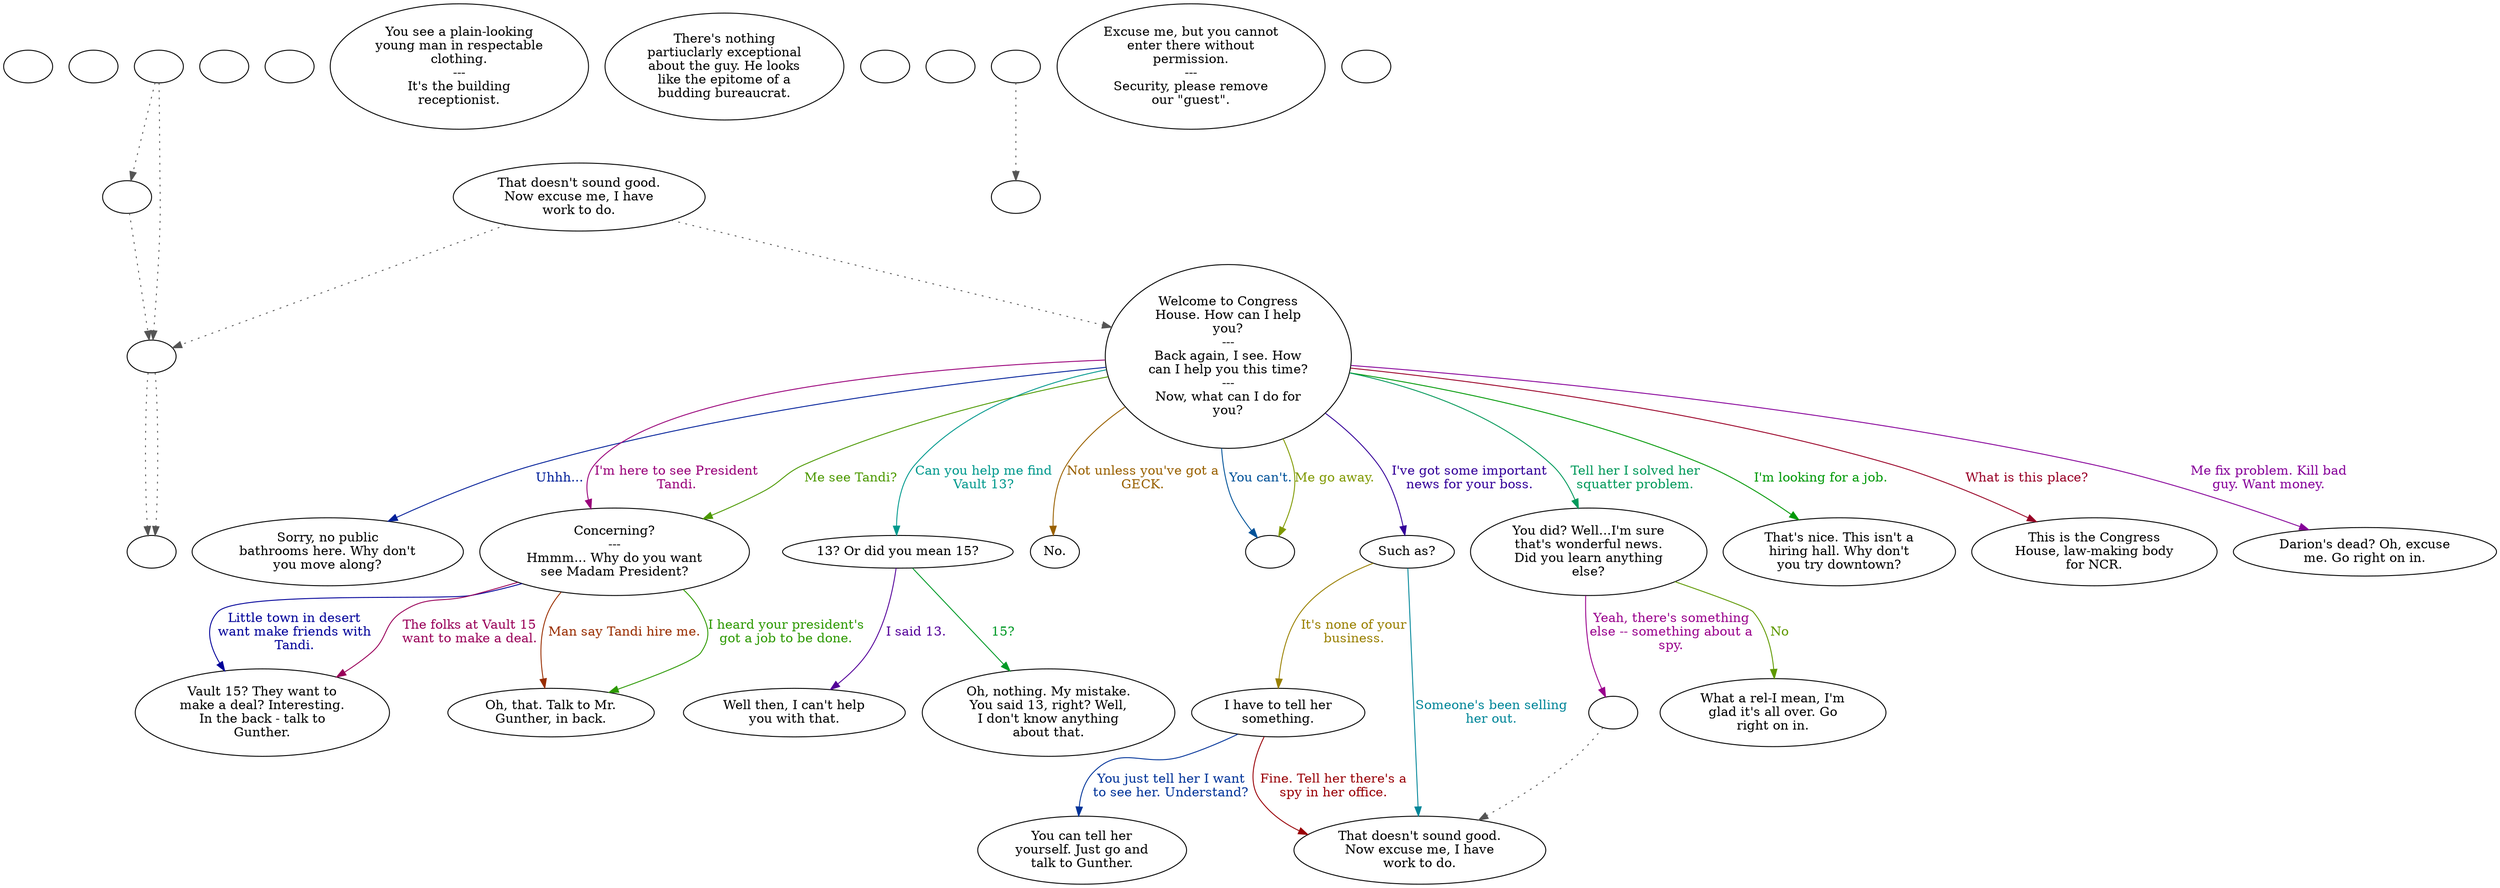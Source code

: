 digraph scfergus {
  "checkPartyMembersNearDoor" [style=filled       fillcolor="#FFFFFF"       color="#000000"]
  "checkPartyMembersNearDoor" [label=""]
  "start" [style=filled       fillcolor="#FFFFFF"       color="#000000"]
  "start" [label=""]
  "critter_p_proc" [style=filled       fillcolor="#FFFFFF"       color="#000000"]
  "critter_p_proc" -> "leaveMap" [style=dotted color="#555555"]
  "critter_p_proc" -> "anim_end_call" [style=dotted color="#555555"]
  "critter_p_proc" [label=""]
  "pickup_p_proc" [style=filled       fillcolor="#FFFFFF"       color="#000000"]
  "pickup_p_proc" [label=""]
  "talk_p_proc" [style=filled       fillcolor="#FFFFFF"       color="#000000"]
  "talk_p_proc" -> "Node001" [style=dotted color="#555555"]
  "talk_p_proc" -> "leaveMap" [style=dotted color="#555555"]
  "talk_p_proc" [label="That doesn't sound good.\nNow excuse me, I have\nwork to do."]
  "destroy_p_proc" [style=filled       fillcolor="#FFFFFF"       color="#000000"]
  "destroy_p_proc" [label=""]
  "look_at_p_proc" [style=filled       fillcolor="#FFFFFF"       color="#000000"]
  "look_at_p_proc" [label="You see a plain-looking\nyoung man in respectable\nclothing.\n---\nIt's the building\nreceptionist."]
  "description_p_proc" [style=filled       fillcolor="#FFFFFF"       color="#000000"]
  "description_p_proc" [label="There's nothing\npartiuclarly exceptional\nabout the guy. He looks\nlike the epitome of a\nbudding bureaucrat."]
  "use_skill_on_p_proc" [style=filled       fillcolor="#FFFFFF"       color="#000000"]
  "use_skill_on_p_proc" [label=""]
  "damage_p_proc" [style=filled       fillcolor="#FFFFFF"       color="#000000"]
  "damage_p_proc" [label=""]
  "map_enter_p_proc" [style=filled       fillcolor="#FFFFFF"       color="#000000"]
  "map_enter_p_proc" -> "checkFergusState" [style=dotted color="#555555"]
  "map_enter_p_proc" [label=""]
  "timed_event_p_proc" [style=filled       fillcolor="#FFFFFF"       color="#000000"]
  "timed_event_p_proc" [label="Excuse me, but you cannot\nenter there without\npermission.\n---\nSecurity, please remove\nour \"guest\"."]
  "Node998" [style=filled       fillcolor="#FFFFFF"       color="#000000"]
  "Node998" [label=""]
  "Node999" [style=filled       fillcolor="#FFFFFF"       color="#000000"]
  "Node999" [label=""]
  "Node001" [style=filled       fillcolor="#FFFFFF"       color="#000000"]
  "Node001" [label="Welcome to Congress\nHouse. How can I help\nyou?\n---\nBack again, I see. How\ncan I help you this time?\n---\nNow, what can I do for\nyou?"]
  "Node001" -> "Node002" [label="Uhhh..." color="#001F99" fontcolor="#001F99"]
  "Node001" -> "Node003" [label="Me see Tandi?" color="#4C9900" fontcolor="#4C9900"]
  "Node001" -> "Node003" [label="I'm here to see President\nTandi." color="#990079" fontcolor="#990079"]
  "Node001" -> "Node007" [label="Can you help me find\nVault 13?" color="#00998D" fontcolor="#00998D"]
  "Node001" -> "Node008" [label="Not unless you've got a\nGECK." color="#996000" fontcolor="#996000"]
  "Node001" -> "Node004" [label="I've got some important\nnews for your boss." color="#330099" fontcolor="#330099"]
  "Node001" -> "Node005" [label="I'm looking for a job." color="#009907" fontcolor="#009907"]
  "Node001" -> "Node006" [label="What is this place?" color="#990026" fontcolor="#990026"]
  "Node001" -> "Node999" [label="You can't." color="#005299" fontcolor="#005299"]
  "Node001" -> "Node999" [label="Me go away." color="#7F9900" fontcolor="#7F9900"]
  "Node001" -> "Node016" [label="Me fix problem. Kill bad\nguy. Want money." color="#860099" fontcolor="#860099"]
  "Node001" -> "Node017" [label="Tell her I solved her\nsquatter problem." color="#00995A" fontcolor="#00995A"]
  "Node002" [style=filled       fillcolor="#FFFFFF"       color="#000000"]
  "Node002" [label="Sorry, no public\nbathrooms here. Why don't\nyou move along?"]
  "Node003" [style=filled       fillcolor="#FFFFFF"       color="#000000"]
  "Node003" [label="Concerning?\n---\nHmmm... Why do you want\nsee Madam President?"]
  "Node003" -> "Node009" [label="Man say Tandi hire me." color="#992D00" fontcolor="#992D00"]
  "Node003" -> "Node010" [label="Little town in desert\nwant make friends with\nTandi." color="#000099" fontcolor="#000099"]
  "Node003" -> "Node009" [label="I heard your president's\ngot a job to be done." color="#2C9900" fontcolor="#2C9900"]
  "Node003" -> "Node010" [label="The folks at Vault 15\nwant to make a deal." color="#990059" fontcolor="#990059"]
  "Node004" [style=filled       fillcolor="#FFFFFF"       color="#000000"]
  "Node004" [label="Such as?"]
  "Node004" -> "Node012" [label="Someone's been selling\nher out." color="#008699" fontcolor="#008699"]
  "Node004" -> "Node013" [label="It's none of your\nbusiness." color="#998000" fontcolor="#998000"]
  "Node005" [style=filled       fillcolor="#FFFFFF"       color="#000000"]
  "Node005" [label="That's nice. This isn't a\nhiring hall. Why don't\nyou try downtown?"]
  "Node006" [style=filled       fillcolor="#FFFFFF"       color="#000000"]
  "Node006" [label="This is the Congress\nHouse, law-making body\nfor NCR."]
  "Node007" [style=filled       fillcolor="#FFFFFF"       color="#000000"]
  "Node007" [label="13? Or did you mean 15?"]
  "Node007" -> "Node014" [label="I said 13." color="#530099" fontcolor="#530099"]
  "Node007" -> "Node015" [label="15?" color="#009926" fontcolor="#009926"]
  "Node008" [style=filled       fillcolor="#FFFFFF"       color="#000000"]
  "Node008" [label="No."]
  "Node009" [style=filled       fillcolor="#FFFFFF"       color="#000000"]
  "Node009" [label="Oh, that. Talk to Mr.\nGunther, in back."]
  "Node010" [style=filled       fillcolor="#FFFFFF"       color="#000000"]
  "Node010" [label="Vault 15? They want to\nmake a deal? Interesting.\nIn the back - talk to\nGunther."]
  "Node011" [style=filled       fillcolor="#FFFFFF"       color="#000000"]
  "Node011" [label="You can tell her\nyourself. Just go and\ntalk to Gunther."]
  "Node012" [style=filled       fillcolor="#FFFFFF"       color="#000000"]
  "Node012" [label="That doesn't sound good.\nNow excuse me, I have\nwork to do."]
  "Node013" [style=filled       fillcolor="#FFFFFF"       color="#000000"]
  "Node013" [label="I have to tell her\nsomething."]
  "Node013" -> "Node012" [label="Fine. Tell her there's a\nspy in her office." color="#990006" fontcolor="#990006"]
  "Node013" -> "Node011" [label="You just tell her I want\nto see her. Understand?" color="#003399" fontcolor="#003399"]
  "Node014" [style=filled       fillcolor="#FFFFFF"       color="#000000"]
  "Node014" [label="Well then, I can't help\nyou with that."]
  "Node015" [style=filled       fillcolor="#FFFFFF"       color="#000000"]
  "Node015" [label="Oh, nothing. My mistake.\nYou said 13, right? Well,\nI don't know anything\nabout that."]
  "Node016" [style=filled       fillcolor="#FFFFFF"       color="#000000"]
  "Node016" [label="Darion's dead? Oh, excuse\nme. Go right on in."]
  "Node017" [style=filled       fillcolor="#FFFFFF"       color="#000000"]
  "Node017" [label="You did? Well...I'm sure\nthat's wonderful news.\nDid you learn anything\nelse?"]
  "Node017" -> "Node018" [label="No" color="#5F9900" fontcolor="#5F9900"]
  "Node017" -> "Node012a" [label="Yeah, there's something\nelse -- something about a\nspy." color="#99008C" fontcolor="#99008C"]
  "Node018" [style=filled       fillcolor="#FFFFFF"       color="#000000"]
  "Node018" [label="What a rel-I mean, I'm\nglad it's all over. Go\nright on in."]
  "checkFergusState" [style=filled       fillcolor="#FFFFFF"       color="#000000"]
  "checkFergusState" [label=""]
  "leaveMap" [style=filled       fillcolor="#FFFFFF"       color="#000000"]
  "leaveMap" -> "doWalk" [style=dotted color="#555555"]
  "leaveMap" -> "doWalk" [style=dotted color="#555555"]
  "leaveMap" [label=""]
  "anim_end_call" [style=filled       fillcolor="#FFFFFF"       color="#000000"]
  "anim_end_call" -> "leaveMap" [style=dotted color="#555555"]
  "anim_end_call" [label=""]
  "doWalk" [style=filled       fillcolor="#FFFFFF"       color="#000000"]
  "doWalk" [label=""]
  "Node012a" [style=filled       fillcolor="#FFFFFF"       color="#000000"]
  "Node012a" -> "Node012" [style=dotted color="#555555"]
  "Node012a" [label=""]
}